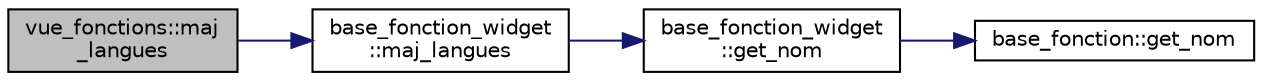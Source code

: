 digraph "vue_fonctions::maj_langues"
{
  edge [fontname="Helvetica",fontsize="10",labelfontname="Helvetica",labelfontsize="10"];
  node [fontname="Helvetica",fontsize="10",shape=record];
  rankdir="LR";
  Node265 [label="vue_fonctions::maj\l_langues",height=0.2,width=0.4,color="black", fillcolor="grey75", style="filled", fontcolor="black"];
  Node265 -> Node266 [color="midnightblue",fontsize="10",style="solid",fontname="Helvetica"];
  Node266 [label="base_fonction_widget\l::maj_langues",height=0.2,width=0.4,color="black", fillcolor="white", style="filled",URL="$classbase__fonction__widget.html#a53a7a59459acab8c90723893a03a8424",tooltip="Met à jour les textes selon la langue choisie. "];
  Node266 -> Node267 [color="midnightblue",fontsize="10",style="solid",fontname="Helvetica"];
  Node267 [label="base_fonction_widget\l::get_nom",height=0.2,width=0.4,color="black", fillcolor="white", style="filled",URL="$classbase__fonction__widget.html#a49158595d1376bdf84a712ff18cb00b2",tooltip="Fonction retournant le nom de la fonction à afficher. "];
  Node267 -> Node268 [color="midnightblue",fontsize="10",style="solid",fontname="Helvetica"];
  Node268 [label="base_fonction::get_nom",height=0.2,width=0.4,color="black", fillcolor="white", style="filled",URL="$classbase__fonction.html#aa184addbc0e71b3fd255b2f0b9e7c99e",tooltip="Accesseur du nom de la fonction. "];
}
